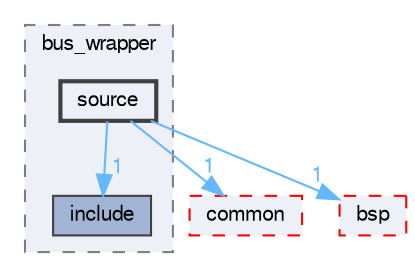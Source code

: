 digraph "source"
{
 // LATEX_PDF_SIZE
  bgcolor="transparent";
  edge [fontname=FreeSans,fontsize=10,labelfontname=FreeSans,labelfontsize=10];
  node [fontname=FreeSans,fontsize=10,shape=box,height=0.2,width=0.4];
  compound=true
  subgraph clusterdir_219d545101600a7fa8b002cbc8478f46 {
    graph [ bgcolor="#edf0f7", pencolor="grey50", label="bus_wrapper", fontname=FreeSans,fontsize=10 style="filled,dashed", URL="dir_219d545101600a7fa8b002cbc8478f46.html",tooltip=""]
  dir_91f29a973768456a700b135dbf6d008d [label="include", fillcolor="#a2b4d6", color="grey25", style="filled", URL="dir_91f29a973768456a700b135dbf6d008d.html",tooltip=""];
  dir_73d32e164f003e5c0431acaa9ede78b0 [label="source", fillcolor="#edf0f7", color="grey25", style="filled,bold", URL="dir_73d32e164f003e5c0431acaa9ede78b0.html",tooltip=""];
  }
  dir_47510aeddcc5d5420ae5e59eb553093c [label="common", fillcolor="#edf0f7", color="red", style="filled,dashed", URL="dir_47510aeddcc5d5420ae5e59eb553093c.html",tooltip=""];
  dir_b9a995f55602f46b44b7b2d1b8df8131 [label="bsp", fillcolor="#edf0f7", color="red", style="filled,dashed", URL="dir_b9a995f55602f46b44b7b2d1b8df8131.html",tooltip=""];
  dir_73d32e164f003e5c0431acaa9ede78b0->dir_47510aeddcc5d5420ae5e59eb553093c [headlabel="1", labeldistance=1.5 headhref="dir_000052_000007.html" color="steelblue1" fontcolor="steelblue1"];
  dir_73d32e164f003e5c0431acaa9ede78b0->dir_91f29a973768456a700b135dbf6d008d [headlabel="1", labeldistance=1.5 headhref="dir_000052_000023.html" color="steelblue1" fontcolor="steelblue1"];
  dir_73d32e164f003e5c0431acaa9ede78b0->dir_b9a995f55602f46b44b7b2d1b8df8131 [headlabel="1", labeldistance=1.5 headhref="dir_000052_000002.html" color="steelblue1" fontcolor="steelblue1"];
}
